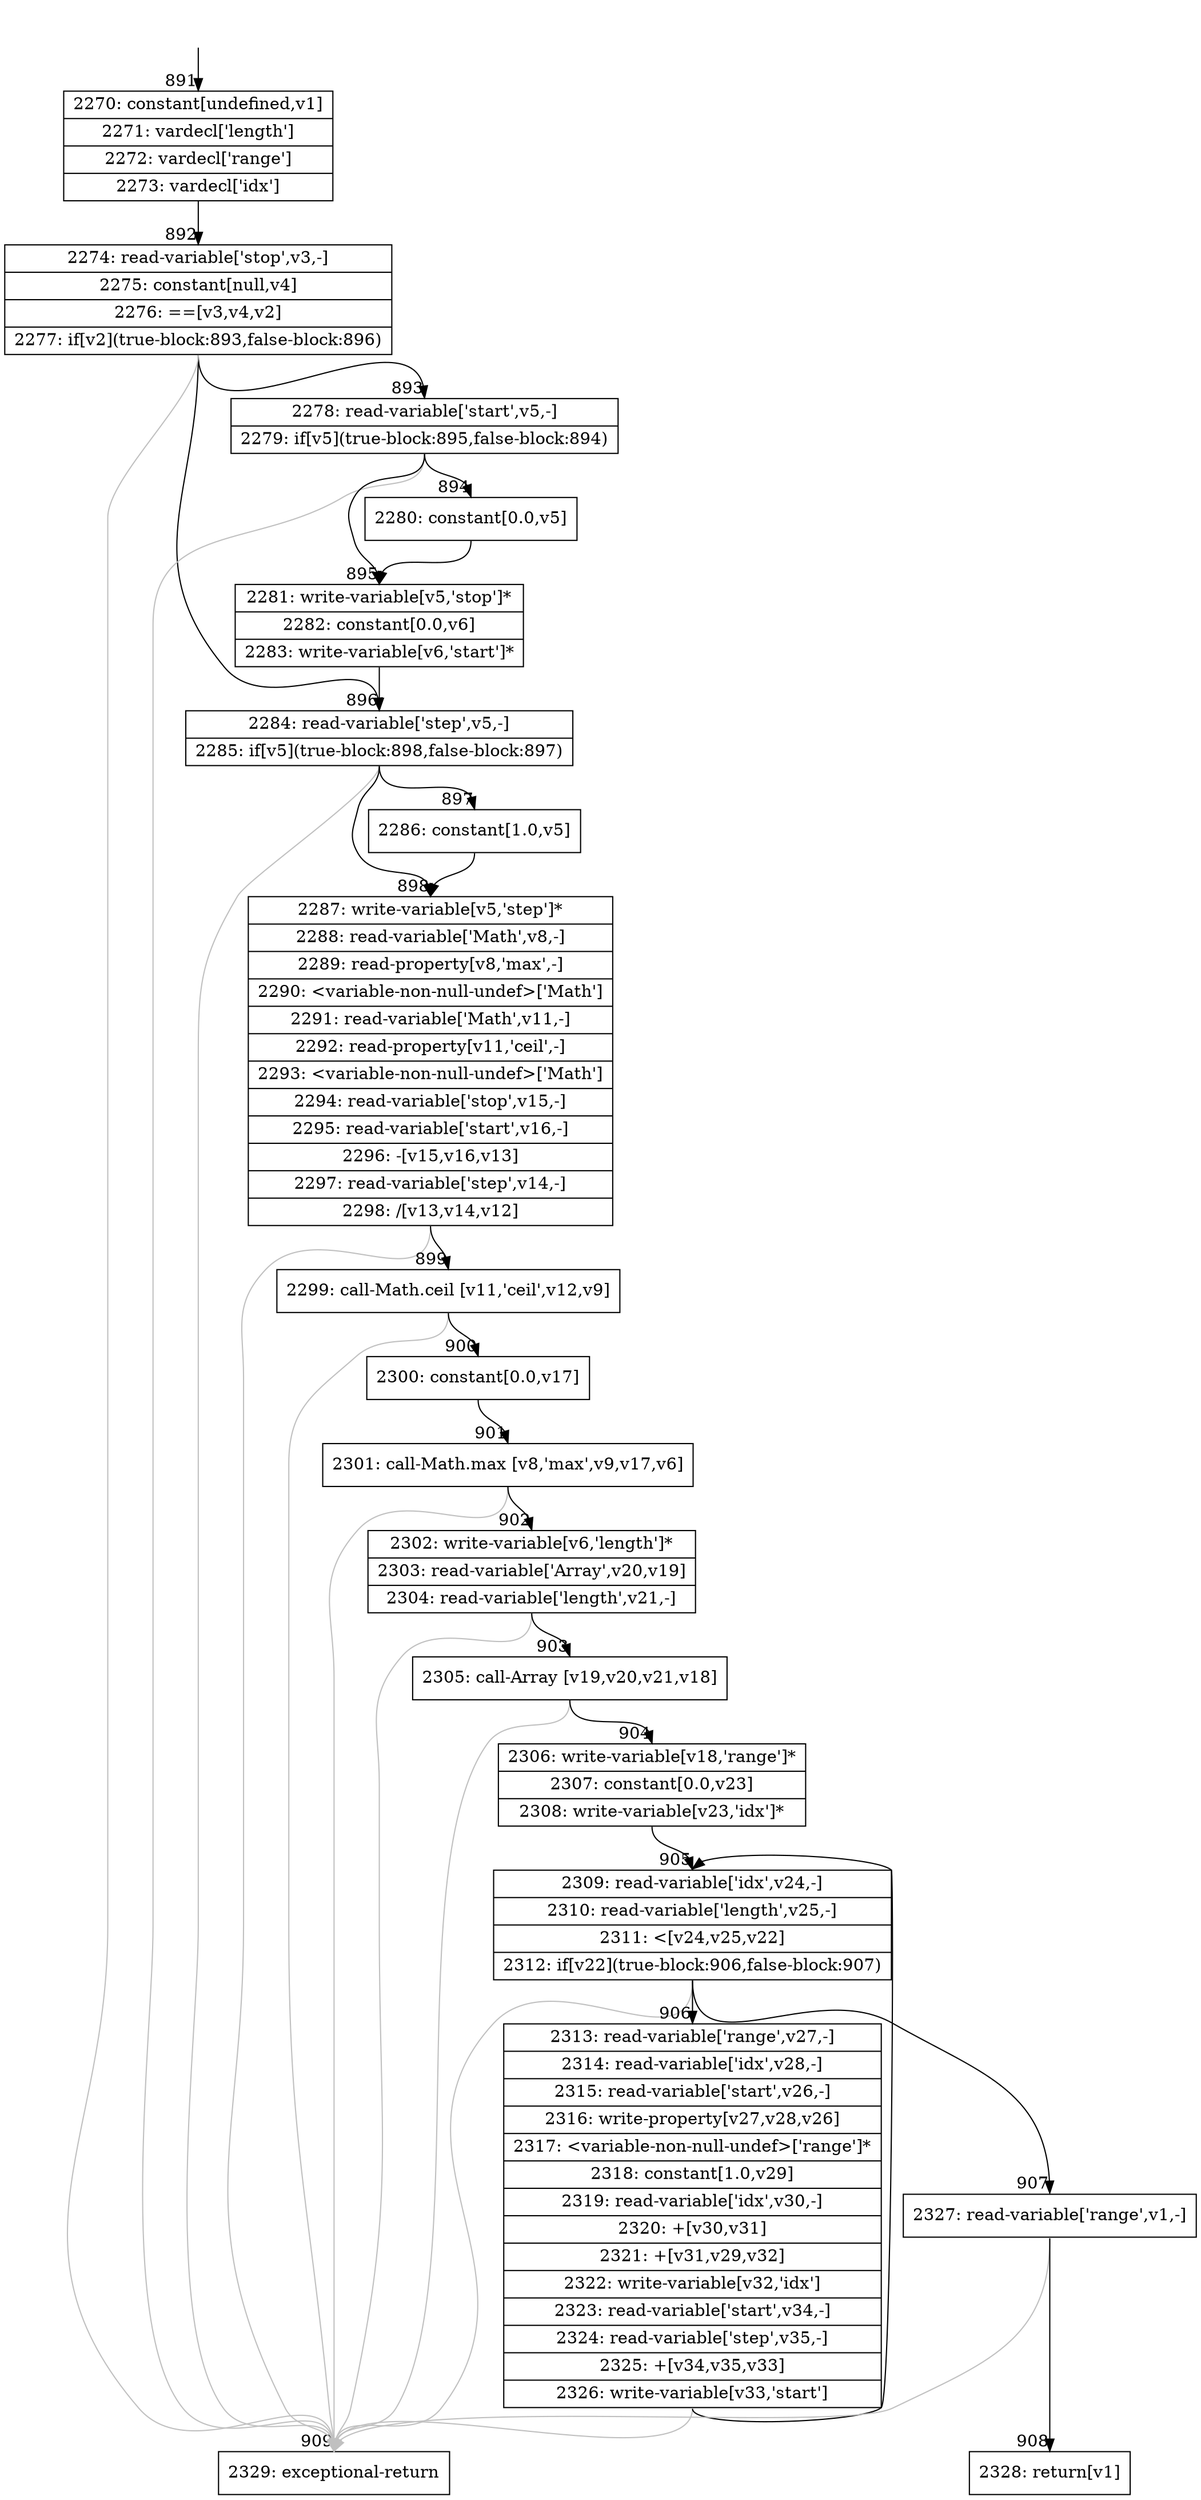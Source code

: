digraph {
rankdir="TD"
BB_entry75[shape=none,label=""];
BB_entry75 -> BB891 [tailport=s, headport=n, headlabel="    891"]
BB891 [shape=record label="{2270: constant[undefined,v1]|2271: vardecl['length']|2272: vardecl['range']|2273: vardecl['idx']}" ] 
BB891 -> BB892 [tailport=s, headport=n, headlabel="      892"]
BB892 [shape=record label="{2274: read-variable['stop',v3,-]|2275: constant[null,v4]|2276: ==[v3,v4,v2]|2277: if[v2](true-block:893,false-block:896)}" ] 
BB892 -> BB893 [tailport=s, headport=n, headlabel="      893"]
BB892 -> BB896 [tailport=s, headport=n, headlabel="      896"]
BB892 -> BB909 [tailport=s, headport=n, color=gray, headlabel="      909"]
BB893 [shape=record label="{2278: read-variable['start',v5,-]|2279: if[v5](true-block:895,false-block:894)}" ] 
BB893 -> BB895 [tailport=s, headport=n, headlabel="      895"]
BB893 -> BB894 [tailport=s, headport=n, headlabel="      894"]
BB893 -> BB909 [tailport=s, headport=n, color=gray]
BB894 [shape=record label="{2280: constant[0.0,v5]}" ] 
BB894 -> BB895 [tailport=s, headport=n]
BB895 [shape=record label="{2281: write-variable[v5,'stop']*|2282: constant[0.0,v6]|2283: write-variable[v6,'start']*}" ] 
BB895 -> BB896 [tailport=s, headport=n]
BB896 [shape=record label="{2284: read-variable['step',v5,-]|2285: if[v5](true-block:898,false-block:897)}" ] 
BB896 -> BB898 [tailport=s, headport=n, headlabel="      898"]
BB896 -> BB897 [tailport=s, headport=n, headlabel="      897"]
BB896 -> BB909 [tailport=s, headport=n, color=gray]
BB897 [shape=record label="{2286: constant[1.0,v5]}" ] 
BB897 -> BB898 [tailport=s, headport=n]
BB898 [shape=record label="{2287: write-variable[v5,'step']*|2288: read-variable['Math',v8,-]|2289: read-property[v8,'max',-]|2290: \<variable-non-null-undef\>['Math']|2291: read-variable['Math',v11,-]|2292: read-property[v11,'ceil',-]|2293: \<variable-non-null-undef\>['Math']|2294: read-variable['stop',v15,-]|2295: read-variable['start',v16,-]|2296: -[v15,v16,v13]|2297: read-variable['step',v14,-]|2298: /[v13,v14,v12]}" ] 
BB898 -> BB899 [tailport=s, headport=n, headlabel="      899"]
BB898 -> BB909 [tailport=s, headport=n, color=gray]
BB899 [shape=record label="{2299: call-Math.ceil [v11,'ceil',v12,v9]}" ] 
BB899 -> BB900 [tailport=s, headport=n, headlabel="      900"]
BB899 -> BB909 [tailport=s, headport=n, color=gray]
BB900 [shape=record label="{2300: constant[0.0,v17]}" ] 
BB900 -> BB901 [tailport=s, headport=n, headlabel="      901"]
BB901 [shape=record label="{2301: call-Math.max [v8,'max',v9,v17,v6]}" ] 
BB901 -> BB902 [tailport=s, headport=n, headlabel="      902"]
BB901 -> BB909 [tailport=s, headport=n, color=gray]
BB902 [shape=record label="{2302: write-variable[v6,'length']*|2303: read-variable['Array',v20,v19]|2304: read-variable['length',v21,-]}" ] 
BB902 -> BB903 [tailport=s, headport=n, headlabel="      903"]
BB902 -> BB909 [tailport=s, headport=n, color=gray]
BB903 [shape=record label="{2305: call-Array [v19,v20,v21,v18]}" ] 
BB903 -> BB904 [tailport=s, headport=n, headlabel="      904"]
BB903 -> BB909 [tailport=s, headport=n, color=gray]
BB904 [shape=record label="{2306: write-variable[v18,'range']*|2307: constant[0.0,v23]|2308: write-variable[v23,'idx']*}" ] 
BB904 -> BB905 [tailport=s, headport=n, headlabel="      905"]
BB905 [shape=record label="{2309: read-variable['idx',v24,-]|2310: read-variable['length',v25,-]|2311: \<[v24,v25,v22]|2312: if[v22](true-block:906,false-block:907)}" ] 
BB905 -> BB906 [tailport=s, headport=n, headlabel="      906"]
BB905 -> BB907 [tailport=s, headport=n, headlabel="      907"]
BB905 -> BB909 [tailport=s, headport=n, color=gray]
BB906 [shape=record label="{2313: read-variable['range',v27,-]|2314: read-variable['idx',v28,-]|2315: read-variable['start',v26,-]|2316: write-property[v27,v28,v26]|2317: \<variable-non-null-undef\>['range']*|2318: constant[1.0,v29]|2319: read-variable['idx',v30,-]|2320: +[v30,v31]|2321: +[v31,v29,v32]|2322: write-variable[v32,'idx']|2323: read-variable['start',v34,-]|2324: read-variable['step',v35,-]|2325: +[v34,v35,v33]|2326: write-variable[v33,'start']}" ] 
BB906 -> BB905 [tailport=s, headport=n]
BB906 -> BB909 [tailport=s, headport=n, color=gray]
BB907 [shape=record label="{2327: read-variable['range',v1,-]}" ] 
BB907 -> BB908 [tailport=s, headport=n, headlabel="      908"]
BB907 -> BB909 [tailport=s, headport=n, color=gray]
BB908 [shape=record label="{2328: return[v1]}" ] 
BB909 [shape=record label="{2329: exceptional-return}" ] 
//#$~ 692
}

